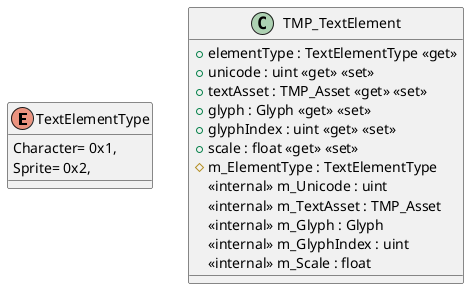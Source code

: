 @startuml
enum TextElementType {
    Character= 0x1,
    Sprite= 0x2,
}
class TMP_TextElement {
    + elementType : TextElementType <<get>>
    + unicode : uint <<get>> <<set>>
    + textAsset : TMP_Asset <<get>> <<set>>
    + glyph : Glyph <<get>> <<set>>
    + glyphIndex : uint <<get>> <<set>>
    + scale : float <<get>> <<set>>
    # m_ElementType : TextElementType
    <<internal>> m_Unicode : uint
    <<internal>> m_TextAsset : TMP_Asset
    <<internal>> m_Glyph : Glyph
    <<internal>> m_GlyphIndex : uint
    <<internal>> m_Scale : float
}
@enduml
